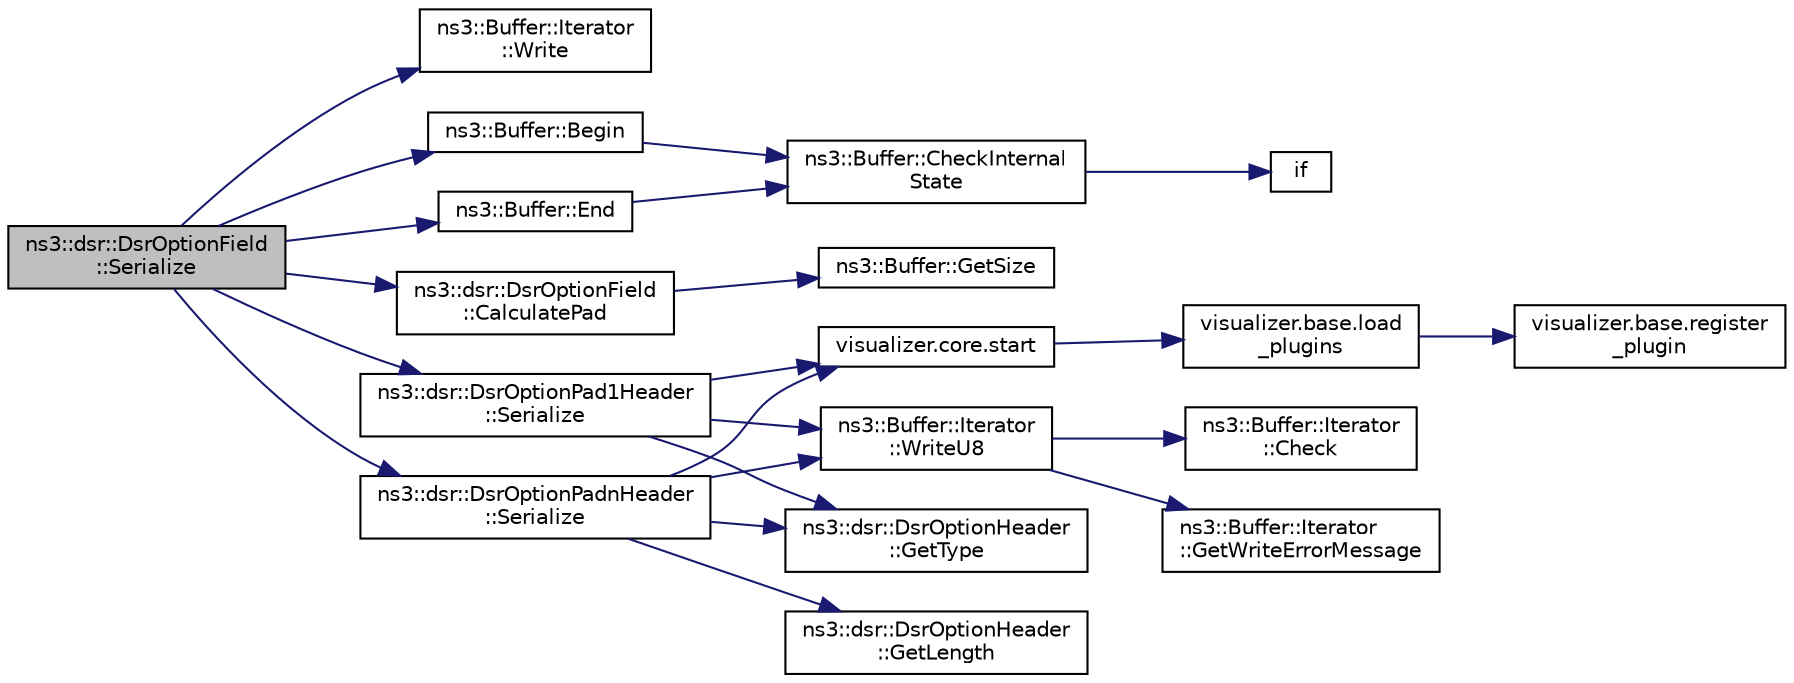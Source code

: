 digraph "ns3::dsr::DsrOptionField::Serialize"
{
  edge [fontname="Helvetica",fontsize="10",labelfontname="Helvetica",labelfontsize="10"];
  node [fontname="Helvetica",fontsize="10",shape=record];
  rankdir="LR";
  Node1 [label="ns3::dsr::DsrOptionField\l::Serialize",height=0.2,width=0.4,color="black", fillcolor="grey75", style="filled", fontcolor="black"];
  Node1 -> Node2 [color="midnightblue",fontsize="10",style="solid"];
  Node2 [label="ns3::Buffer::Iterator\l::Write",height=0.2,width=0.4,color="black", fillcolor="white", style="filled",URL="$d0/daf/classns3_1_1Buffer_1_1Iterator.html#a087b4e6b5d038544c750c741e8932d69"];
  Node1 -> Node3 [color="midnightblue",fontsize="10",style="solid"];
  Node3 [label="ns3::Buffer::Begin",height=0.2,width=0.4,color="black", fillcolor="white", style="filled",URL="$da/d85/classns3_1_1Buffer.html#a893d4bf50df13e730b6cd0fda91b967f"];
  Node3 -> Node4 [color="midnightblue",fontsize="10",style="solid"];
  Node4 [label="ns3::Buffer::CheckInternal\lState",height=0.2,width=0.4,color="black", fillcolor="white", style="filled",URL="$da/d85/classns3_1_1Buffer.html#a6202ce7f1ecc1fc7a14cc13017375d14",tooltip="Checks the internal buffer structures consistency. "];
  Node4 -> Node5 [color="midnightblue",fontsize="10",style="solid"];
  Node5 [label="if",height=0.2,width=0.4,color="black", fillcolor="white", style="filled",URL="$d8/d0e/loss__ITU1238_8m.html#a419d895abe1313c35fa353c93802647e"];
  Node1 -> Node6 [color="midnightblue",fontsize="10",style="solid"];
  Node6 [label="ns3::Buffer::End",height=0.2,width=0.4,color="black", fillcolor="white", style="filled",URL="$da/d85/classns3_1_1Buffer.html#a52207c7aed7bae89fba2f9e997c82724"];
  Node6 -> Node4 [color="midnightblue",fontsize="10",style="solid"];
  Node1 -> Node7 [color="midnightblue",fontsize="10",style="solid"];
  Node7 [label="ns3::dsr::DsrOptionField\l::CalculatePad",height=0.2,width=0.4,color="black", fillcolor="white", style="filled",URL="$d7/d28/classns3_1_1dsr_1_1DsrOptionField.html#a83b979a52f0e70889f34e58ea5398433",tooltip="Calculate padding. "];
  Node7 -> Node8 [color="midnightblue",fontsize="10",style="solid"];
  Node8 [label="ns3::Buffer::GetSize",height=0.2,width=0.4,color="black", fillcolor="white", style="filled",URL="$da/d85/classns3_1_1Buffer.html#a3047b8f2dad303c6370695122f1884f0"];
  Node1 -> Node9 [color="midnightblue",fontsize="10",style="solid"];
  Node9 [label="ns3::dsr::DsrOptionPad1Header\l::Serialize",height=0.2,width=0.4,color="black", fillcolor="white", style="filled",URL="$d2/d3f/classns3_1_1dsr_1_1DsrOptionPad1Header.html#a6055a32eb4b386b5c4343d352aebe0ba",tooltip="Serialize the packet. "];
  Node9 -> Node10 [color="midnightblue",fontsize="10",style="solid"];
  Node10 [label="visualizer.core.start",height=0.2,width=0.4,color="black", fillcolor="white", style="filled",URL="$df/d6c/namespacevisualizer_1_1core.html#a2a35e5d8a34af358b508dac8635754e0"];
  Node10 -> Node11 [color="midnightblue",fontsize="10",style="solid"];
  Node11 [label="visualizer.base.load\l_plugins",height=0.2,width=0.4,color="black", fillcolor="white", style="filled",URL="$d4/d39/namespacevisualizer_1_1base.html#ad171497a5ff1afe0a73bedaebf35448f"];
  Node11 -> Node12 [color="midnightblue",fontsize="10",style="solid"];
  Node12 [label="visualizer.base.register\l_plugin",height=0.2,width=0.4,color="black", fillcolor="white", style="filled",URL="$d4/d39/namespacevisualizer_1_1base.html#a6b0ffcff1e17ec4027496f50177e5b9e"];
  Node9 -> Node13 [color="midnightblue",fontsize="10",style="solid"];
  Node13 [label="ns3::Buffer::Iterator\l::WriteU8",height=0.2,width=0.4,color="black", fillcolor="white", style="filled",URL="$d0/daf/classns3_1_1Buffer_1_1Iterator.html#a3c7bacca6cbb821c9d14fa4626b7ae16"];
  Node13 -> Node14 [color="midnightblue",fontsize="10",style="solid"];
  Node14 [label="ns3::Buffer::Iterator\l::Check",height=0.2,width=0.4,color="black", fillcolor="white", style="filled",URL="$d0/daf/classns3_1_1Buffer_1_1Iterator.html#af8d294593fd36e8b55124bdfba3d0152"];
  Node13 -> Node15 [color="midnightblue",fontsize="10",style="solid"];
  Node15 [label="ns3::Buffer::Iterator\l::GetWriteErrorMessage",height=0.2,width=0.4,color="black", fillcolor="white", style="filled",URL="$d0/daf/classns3_1_1Buffer_1_1Iterator.html#ae37b790336264f34d65971231c3ed1f1",tooltip="Returns an appropriate message indicating a write error. "];
  Node9 -> Node16 [color="midnightblue",fontsize="10",style="solid"];
  Node16 [label="ns3::dsr::DsrOptionHeader\l::GetType",height=0.2,width=0.4,color="black", fillcolor="white", style="filled",URL="$da/d3b/classns3_1_1dsr_1_1DsrOptionHeader.html#a1f45f05b6f07be23f84dfd90fca2519f",tooltip="Get the type of the option. "];
  Node1 -> Node17 [color="midnightblue",fontsize="10",style="solid"];
  Node17 [label="ns3::dsr::DsrOptionPadnHeader\l::Serialize",height=0.2,width=0.4,color="black", fillcolor="white", style="filled",URL="$df/df0/classns3_1_1dsr_1_1DsrOptionPadnHeader.html#a7b433c99b9f9c2abbe6488953b0b4c7a",tooltip="Serialize the packet. "];
  Node17 -> Node10 [color="midnightblue",fontsize="10",style="solid"];
  Node17 -> Node13 [color="midnightblue",fontsize="10",style="solid"];
  Node17 -> Node16 [color="midnightblue",fontsize="10",style="solid"];
  Node17 -> Node18 [color="midnightblue",fontsize="10",style="solid"];
  Node18 [label="ns3::dsr::DsrOptionHeader\l::GetLength",height=0.2,width=0.4,color="black", fillcolor="white", style="filled",URL="$da/d3b/classns3_1_1dsr_1_1DsrOptionHeader.html#a0db5f2db2771d63e9579de6824a1cd5c",tooltip="Get the option length. "];
}
